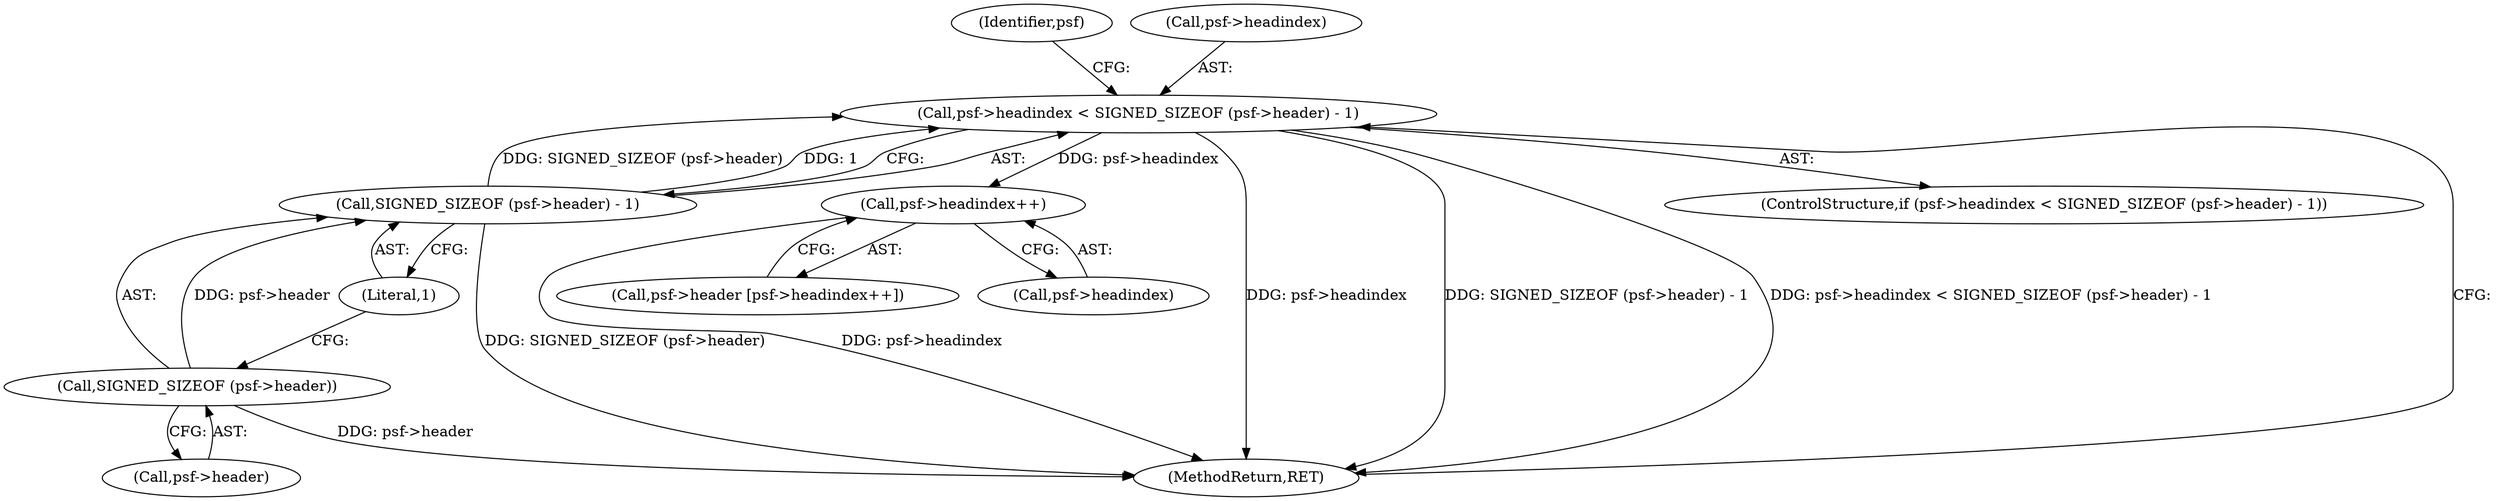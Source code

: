 digraph "1_libsndfile_708e996c87c5fae77b104ccfeb8f6db784c32074_5@pointer" {
"1000106" [label="(Call,psf->headindex < SIGNED_SIZEOF (psf->header) - 1)"];
"1000110" [label="(Call,SIGNED_SIZEOF (psf->header) - 1)"];
"1000111" [label="(Call,SIGNED_SIZEOF (psf->header))"];
"1000121" [label="(Call,psf->headindex++)"];
"1000121" [label="(Call,psf->headindex++)"];
"1000111" [label="(Call,SIGNED_SIZEOF (psf->header))"];
"1000117" [label="(Call,psf->header [psf->headindex++])"];
"1000106" [label="(Call,psf->headindex < SIGNED_SIZEOF (psf->header) - 1)"];
"1000110" [label="(Call,SIGNED_SIZEOF (psf->header) - 1)"];
"1000126" [label="(MethodReturn,RET)"];
"1000105" [label="(ControlStructure,if (psf->headindex < SIGNED_SIZEOF (psf->header) - 1))"];
"1000115" [label="(Literal,1)"];
"1000112" [label="(Call,psf->header)"];
"1000119" [label="(Identifier,psf)"];
"1000122" [label="(Call,psf->headindex)"];
"1000107" [label="(Call,psf->headindex)"];
"1000106" -> "1000105"  [label="AST: "];
"1000106" -> "1000110"  [label="CFG: "];
"1000107" -> "1000106"  [label="AST: "];
"1000110" -> "1000106"  [label="AST: "];
"1000119" -> "1000106"  [label="CFG: "];
"1000126" -> "1000106"  [label="CFG: "];
"1000106" -> "1000126"  [label="DDG: psf->headindex"];
"1000106" -> "1000126"  [label="DDG: SIGNED_SIZEOF (psf->header) - 1"];
"1000106" -> "1000126"  [label="DDG: psf->headindex < SIGNED_SIZEOF (psf->header) - 1"];
"1000110" -> "1000106"  [label="DDG: SIGNED_SIZEOF (psf->header)"];
"1000110" -> "1000106"  [label="DDG: 1"];
"1000106" -> "1000121"  [label="DDG: psf->headindex"];
"1000110" -> "1000115"  [label="CFG: "];
"1000111" -> "1000110"  [label="AST: "];
"1000115" -> "1000110"  [label="AST: "];
"1000110" -> "1000126"  [label="DDG: SIGNED_SIZEOF (psf->header)"];
"1000111" -> "1000110"  [label="DDG: psf->header"];
"1000111" -> "1000112"  [label="CFG: "];
"1000112" -> "1000111"  [label="AST: "];
"1000115" -> "1000111"  [label="CFG: "];
"1000111" -> "1000126"  [label="DDG: psf->header"];
"1000121" -> "1000117"  [label="AST: "];
"1000121" -> "1000122"  [label="CFG: "];
"1000122" -> "1000121"  [label="AST: "];
"1000117" -> "1000121"  [label="CFG: "];
"1000121" -> "1000126"  [label="DDG: psf->headindex"];
}
